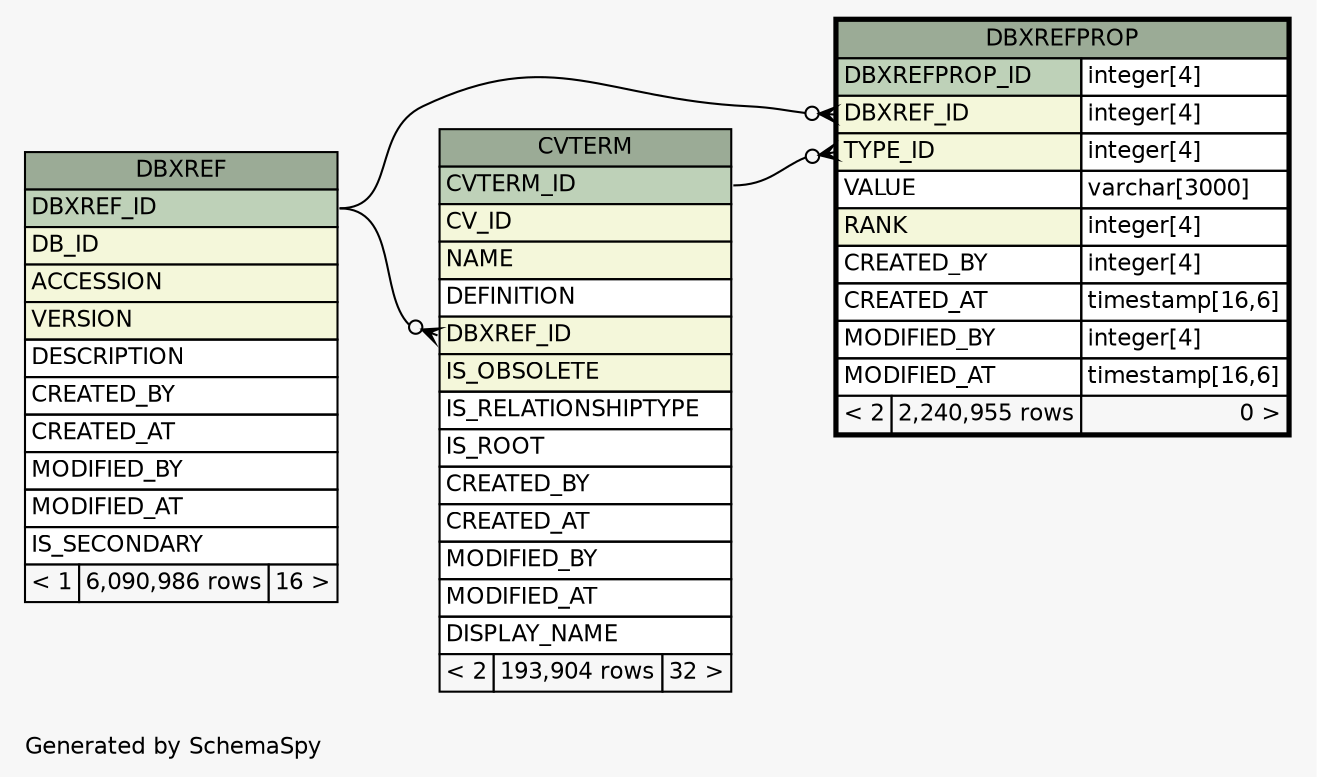 // dot 2.38.0 on Windows 10 10.0
// SchemaSpy rev Unknown
digraph "oneDegreeRelationshipsDiagram" {
  graph [
    rankdir="RL"
    bgcolor="#f7f7f7"
    label="\nGenerated by SchemaSpy"
    labeljust="l"
    nodesep="0.18"
    ranksep="0.46"
    fontname="Helvetica"
    fontsize="11"
  ];
  node [
    fontname="Helvetica"
    fontsize="11"
    shape="plaintext"
  ];
  edge [
    arrowsize="0.8"
  ];
  "CVTERM":"DBXREF_ID":w -> "DBXREF":"DBXREF_ID":e [arrowhead=none dir=back arrowtail=crowodot];
  "DBXREFPROP":"DBXREF_ID":w -> "DBXREF":"DBXREF_ID":e [arrowhead=none dir=back arrowtail=crowodot];
  "DBXREFPROP":"TYPE_ID":w -> "CVTERM":"CVTERM_ID":e [arrowhead=none dir=back arrowtail=crowodot];
  "CVTERM" [
    label=<
    <TABLE BORDER="0" CELLBORDER="1" CELLSPACING="0" BGCOLOR="#ffffff">
      <TR><TD COLSPAN="3" BGCOLOR="#9bab96" ALIGN="CENTER">CVTERM</TD></TR>
      <TR><TD PORT="CVTERM_ID" COLSPAN="3" BGCOLOR="#bed1b8" ALIGN="LEFT">CVTERM_ID</TD></TR>
      <TR><TD PORT="CV_ID" COLSPAN="3" BGCOLOR="#f4f7da" ALIGN="LEFT">CV_ID</TD></TR>
      <TR><TD PORT="NAME" COLSPAN="3" BGCOLOR="#f4f7da" ALIGN="LEFT">NAME</TD></TR>
      <TR><TD PORT="DEFINITION" COLSPAN="3" ALIGN="LEFT">DEFINITION</TD></TR>
      <TR><TD PORT="DBXREF_ID" COLSPAN="3" BGCOLOR="#f4f7da" ALIGN="LEFT">DBXREF_ID</TD></TR>
      <TR><TD PORT="IS_OBSOLETE" COLSPAN="3" BGCOLOR="#f4f7da" ALIGN="LEFT">IS_OBSOLETE</TD></TR>
      <TR><TD PORT="IS_RELATIONSHIPTYPE" COLSPAN="3" ALIGN="LEFT">IS_RELATIONSHIPTYPE</TD></TR>
      <TR><TD PORT="IS_ROOT" COLSPAN="3" ALIGN="LEFT">IS_ROOT</TD></TR>
      <TR><TD PORT="CREATED_BY" COLSPAN="3" ALIGN="LEFT">CREATED_BY</TD></TR>
      <TR><TD PORT="CREATED_AT" COLSPAN="3" ALIGN="LEFT">CREATED_AT</TD></TR>
      <TR><TD PORT="MODIFIED_BY" COLSPAN="3" ALIGN="LEFT">MODIFIED_BY</TD></TR>
      <TR><TD PORT="MODIFIED_AT" COLSPAN="3" ALIGN="LEFT">MODIFIED_AT</TD></TR>
      <TR><TD PORT="DISPLAY_NAME" COLSPAN="3" ALIGN="LEFT">DISPLAY_NAME</TD></TR>
      <TR><TD ALIGN="LEFT" BGCOLOR="#f7f7f7">&lt; 2</TD><TD ALIGN="RIGHT" BGCOLOR="#f7f7f7">193,904 rows</TD><TD ALIGN="RIGHT" BGCOLOR="#f7f7f7">32 &gt;</TD></TR>
    </TABLE>>
    URL="CVTERM.html"
    tooltip="CVTERM"
  ];
  "DBXREF" [
    label=<
    <TABLE BORDER="0" CELLBORDER="1" CELLSPACING="0" BGCOLOR="#ffffff">
      <TR><TD COLSPAN="3" BGCOLOR="#9bab96" ALIGN="CENTER">DBXREF</TD></TR>
      <TR><TD PORT="DBXREF_ID" COLSPAN="3" BGCOLOR="#bed1b8" ALIGN="LEFT">DBXREF_ID</TD></TR>
      <TR><TD PORT="DB_ID" COLSPAN="3" BGCOLOR="#f4f7da" ALIGN="LEFT">DB_ID</TD></TR>
      <TR><TD PORT="ACCESSION" COLSPAN="3" BGCOLOR="#f4f7da" ALIGN="LEFT">ACCESSION</TD></TR>
      <TR><TD PORT="VERSION" COLSPAN="3" BGCOLOR="#f4f7da" ALIGN="LEFT">VERSION</TD></TR>
      <TR><TD PORT="DESCRIPTION" COLSPAN="3" ALIGN="LEFT">DESCRIPTION</TD></TR>
      <TR><TD PORT="CREATED_BY" COLSPAN="3" ALIGN="LEFT">CREATED_BY</TD></TR>
      <TR><TD PORT="CREATED_AT" COLSPAN="3" ALIGN="LEFT">CREATED_AT</TD></TR>
      <TR><TD PORT="MODIFIED_BY" COLSPAN="3" ALIGN="LEFT">MODIFIED_BY</TD></TR>
      <TR><TD PORT="MODIFIED_AT" COLSPAN="3" ALIGN="LEFT">MODIFIED_AT</TD></TR>
      <TR><TD PORT="IS_SECONDARY" COLSPAN="3" ALIGN="LEFT">IS_SECONDARY</TD></TR>
      <TR><TD ALIGN="LEFT" BGCOLOR="#f7f7f7">&lt; 1</TD><TD ALIGN="RIGHT" BGCOLOR="#f7f7f7">6,090,986 rows</TD><TD ALIGN="RIGHT" BGCOLOR="#f7f7f7">16 &gt;</TD></TR>
    </TABLE>>
    URL="DBXREF.html"
    tooltip="DBXREF"
  ];
  "DBXREFPROP" [
    label=<
    <TABLE BORDER="2" CELLBORDER="1" CELLSPACING="0" BGCOLOR="#ffffff">
      <TR><TD COLSPAN="3" BGCOLOR="#9bab96" ALIGN="CENTER">DBXREFPROP</TD></TR>
      <TR><TD PORT="DBXREFPROP_ID" COLSPAN="2" BGCOLOR="#bed1b8" ALIGN="LEFT">DBXREFPROP_ID</TD><TD PORT="DBXREFPROP_ID.type" ALIGN="LEFT">integer[4]</TD></TR>
      <TR><TD PORT="DBXREF_ID" COLSPAN="2" BGCOLOR="#f4f7da" ALIGN="LEFT">DBXREF_ID</TD><TD PORT="DBXREF_ID.type" ALIGN="LEFT">integer[4]</TD></TR>
      <TR><TD PORT="TYPE_ID" COLSPAN="2" BGCOLOR="#f4f7da" ALIGN="LEFT">TYPE_ID</TD><TD PORT="TYPE_ID.type" ALIGN="LEFT">integer[4]</TD></TR>
      <TR><TD PORT="VALUE" COLSPAN="2" ALIGN="LEFT">VALUE</TD><TD PORT="VALUE.type" ALIGN="LEFT">varchar[3000]</TD></TR>
      <TR><TD PORT="RANK" COLSPAN="2" BGCOLOR="#f4f7da" ALIGN="LEFT">RANK</TD><TD PORT="RANK.type" ALIGN="LEFT">integer[4]</TD></TR>
      <TR><TD PORT="CREATED_BY" COLSPAN="2" ALIGN="LEFT">CREATED_BY</TD><TD PORT="CREATED_BY.type" ALIGN="LEFT">integer[4]</TD></TR>
      <TR><TD PORT="CREATED_AT" COLSPAN="2" ALIGN="LEFT">CREATED_AT</TD><TD PORT="CREATED_AT.type" ALIGN="LEFT">timestamp[16,6]</TD></TR>
      <TR><TD PORT="MODIFIED_BY" COLSPAN="2" ALIGN="LEFT">MODIFIED_BY</TD><TD PORT="MODIFIED_BY.type" ALIGN="LEFT">integer[4]</TD></TR>
      <TR><TD PORT="MODIFIED_AT" COLSPAN="2" ALIGN="LEFT">MODIFIED_AT</TD><TD PORT="MODIFIED_AT.type" ALIGN="LEFT">timestamp[16,6]</TD></TR>
      <TR><TD ALIGN="LEFT" BGCOLOR="#f7f7f7">&lt; 2</TD><TD ALIGN="RIGHT" BGCOLOR="#f7f7f7">2,240,955 rows</TD><TD ALIGN="RIGHT" BGCOLOR="#f7f7f7">0 &gt;</TD></TR>
    </TABLE>>
    URL="DBXREFPROP.html"
    tooltip="DBXREFPROP"
  ];
}
